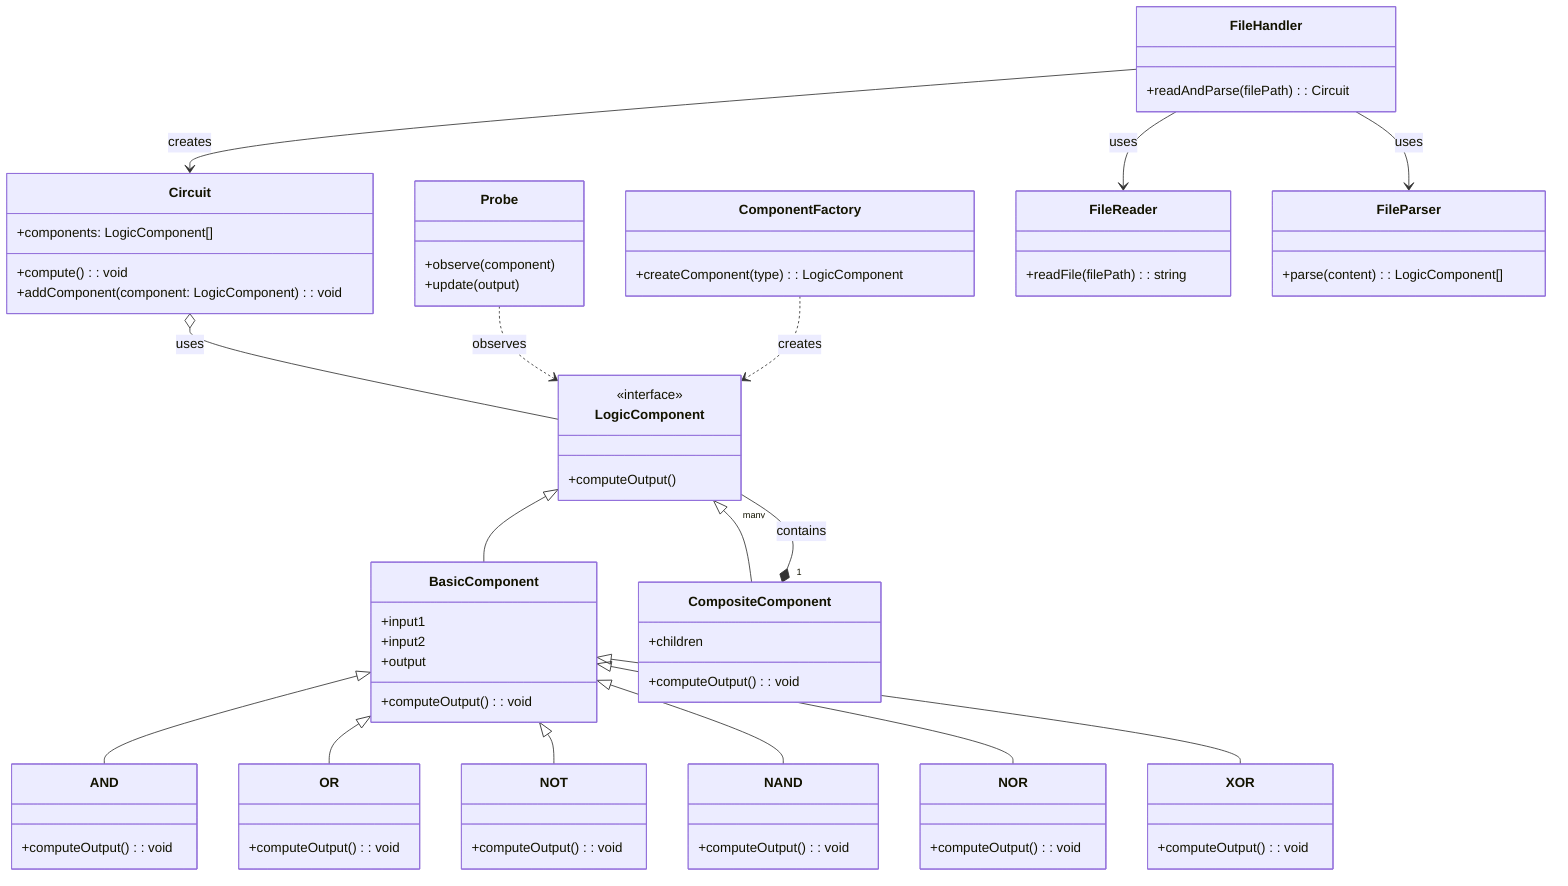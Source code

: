 classDiagram
    class LogicComponent {
        <<interface>>
        +computeOutput()
    }

    class BasicComponent {
        +input1
        +input2
        +output
        +computeOutput() : void
    }

    class CompositeComponent {
        +children
        +computeOutput() : void
    }

    class Circuit {
        +components: LogicComponent[]
        +compute() : void
        +addComponent(component: LogicComponent) : void
    }

    class ComponentFactory {
        +createComponent(type) : LogicComponent
    }

    class Probe {
        +observe(component)
        +update(output)
    }

    class FileReader {
        +readFile(filePath) : string
    }

    class FileParser {
        +parse(content) : LogicComponent[]
    }

    class FileHandler {
        +readAndParse(filePath) : Circuit
    }

    LogicComponent <|-- BasicComponent
    LogicComponent <|-- CompositeComponent
    BasicComponent <|-- AND
    BasicComponent <|-- OR
    BasicComponent <|-- NOT
    BasicComponent <|-- NAND
    BasicComponent <|-- NOR
    BasicComponent <|-- XOR
    CompositeComponent "1" *-- "many" LogicComponent : contains
    Circuit o-- LogicComponent : uses
    Probe ..> LogicComponent : observes
    ComponentFactory ..> LogicComponent : creates
    FileHandler --> FileReader : uses
    FileHandler --> FileParser : uses
    FileHandler --> Circuit : creates

    class AND {
        +computeOutput() : void
    }
    class OR {
        +computeOutput() : void
    }
    class NOT {
        +computeOutput() : void
    }
    class NAND {
        +computeOutput() : void
    }
    class NOR {
        +computeOutput() : void
    }
    class XOR {
        +computeOutput() : void
    }
